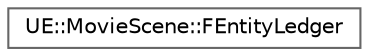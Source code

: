 digraph "Graphical Class Hierarchy"
{
 // INTERACTIVE_SVG=YES
 // LATEX_PDF_SIZE
  bgcolor="transparent";
  edge [fontname=Helvetica,fontsize=10,labelfontname=Helvetica,labelfontsize=10];
  node [fontname=Helvetica,fontsize=10,shape=box,height=0.2,width=0.4];
  rankdir="LR";
  Node0 [id="Node000000",label="UE::MovieScene::FEntityLedger",height=0.2,width=0.4,color="grey40", fillcolor="white", style="filled",URL="$d4/dd3/structUE_1_1MovieScene_1_1FEntityLedger.html",tooltip="An entity ledger is responsible for tracking the entites that have been imported for the currently re..."];
}

